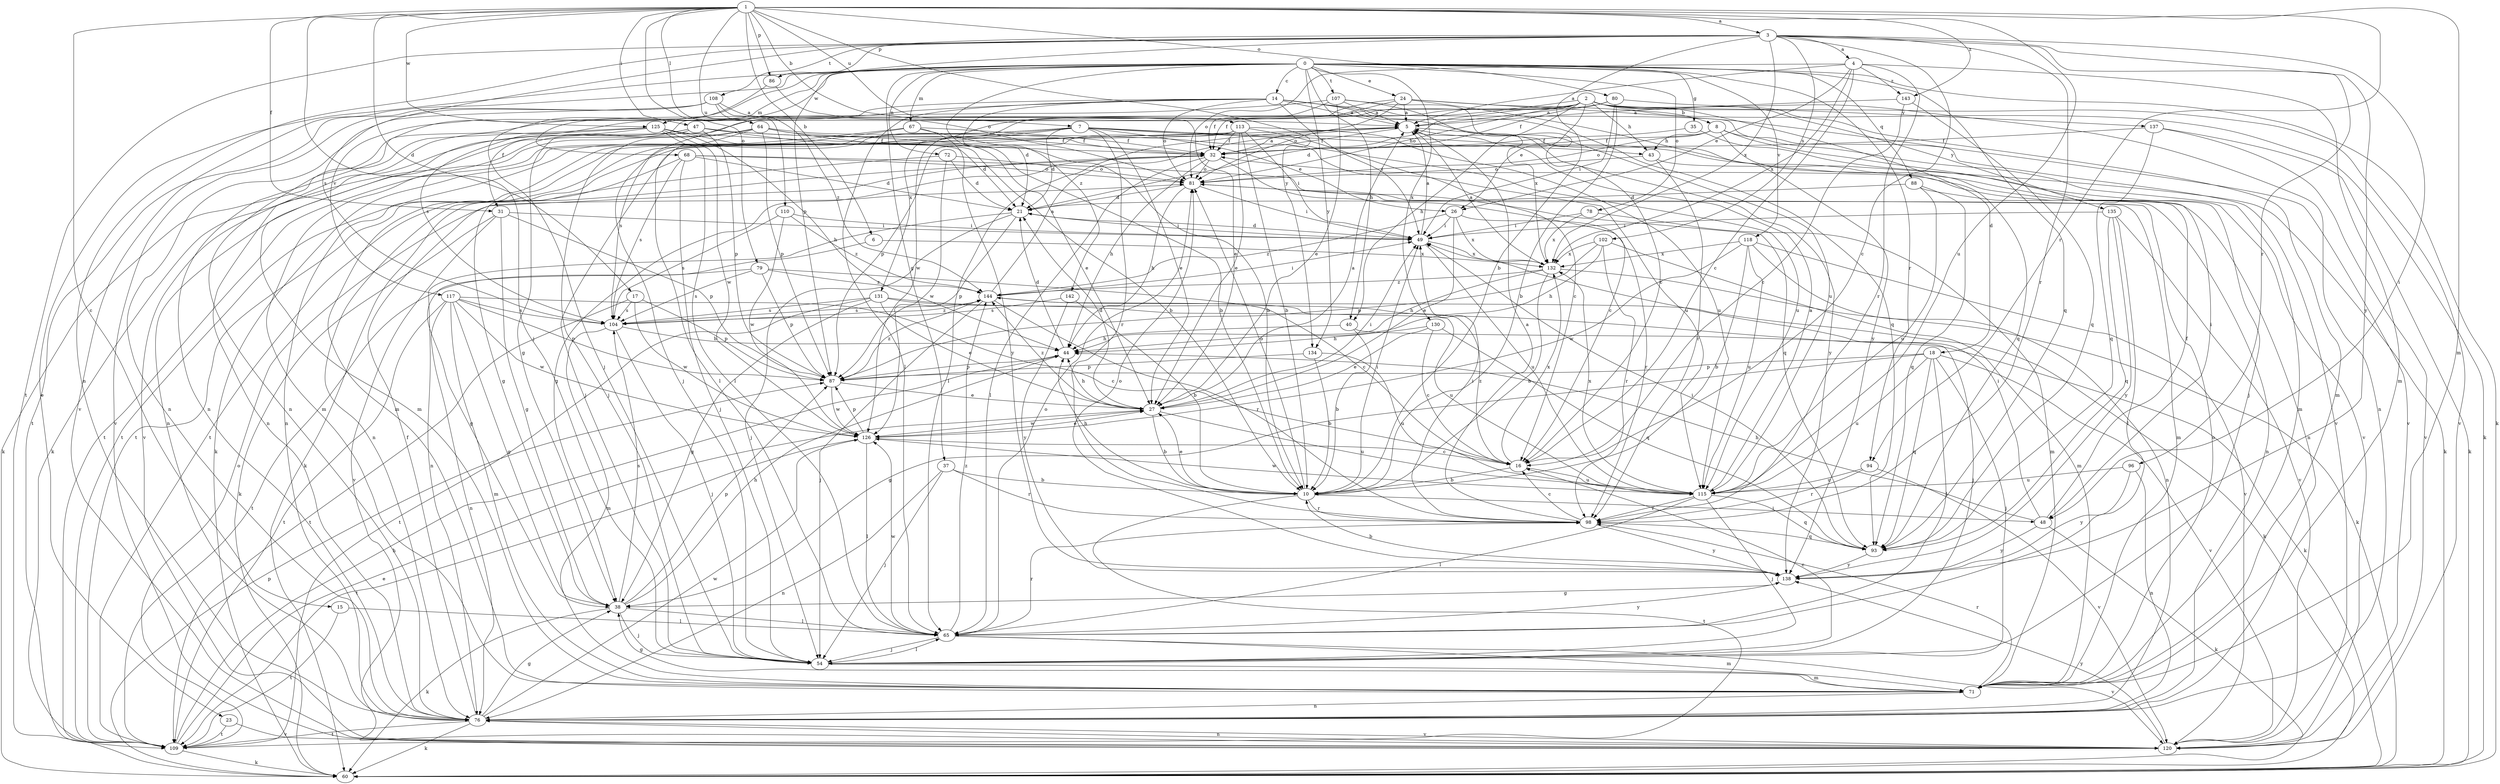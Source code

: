 strict digraph  {
0;
1;
2;
3;
4;
5;
6;
7;
8;
10;
14;
15;
16;
17;
18;
21;
23;
24;
26;
27;
31;
32;
35;
37;
38;
40;
43;
44;
47;
48;
49;
54;
60;
64;
65;
67;
68;
71;
72;
76;
78;
79;
80;
81;
86;
87;
88;
93;
94;
96;
98;
102;
104;
107;
108;
109;
110;
113;
115;
117;
118;
120;
125;
126;
130;
131;
132;
134;
135;
137;
138;
142;
143;
144;
0 -> 14  [label=c];
0 -> 23  [label=e];
0 -> 24  [label=e];
0 -> 35  [label=g];
0 -> 37  [label=g];
0 -> 40  [label=h];
0 -> 60  [label=k];
0 -> 67  [label=m];
0 -> 68  [label=m];
0 -> 72  [label=n];
0 -> 78  [label=o];
0 -> 88  [label=q];
0 -> 93  [label=q];
0 -> 94  [label=r];
0 -> 107  [label=t];
0 -> 117  [label=v];
0 -> 118  [label=v];
0 -> 120  [label=v];
0 -> 125  [label=w];
0 -> 130  [label=x];
0 -> 134  [label=y];
0 -> 142  [label=z];
1 -> 3  [label=a];
1 -> 6  [label=b];
1 -> 7  [label=b];
1 -> 15  [label=c];
1 -> 17  [label=d];
1 -> 31  [label=f];
1 -> 47  [label=i];
1 -> 54  [label=j];
1 -> 64  [label=l];
1 -> 71  [label=m];
1 -> 79  [label=o];
1 -> 80  [label=o];
1 -> 86  [label=p];
1 -> 94  [label=r];
1 -> 110  [label=u];
1 -> 113  [label=u];
1 -> 115  [label=u];
1 -> 125  [label=w];
1 -> 134  [label=y];
1 -> 143  [label=z];
2 -> 8  [label=b];
2 -> 18  [label=d];
2 -> 21  [label=d];
2 -> 26  [label=e];
2 -> 31  [label=f];
2 -> 32  [label=f];
2 -> 40  [label=h];
2 -> 43  [label=h];
2 -> 71  [label=m];
2 -> 81  [label=o];
2 -> 120  [label=v];
2 -> 126  [label=w];
2 -> 131  [label=x];
2 -> 135  [label=y];
2 -> 137  [label=y];
3 -> 4  [label=a];
3 -> 10  [label=b];
3 -> 16  [label=c];
3 -> 48  [label=i];
3 -> 76  [label=n];
3 -> 86  [label=p];
3 -> 87  [label=p];
3 -> 96  [label=r];
3 -> 98  [label=r];
3 -> 102  [label=s];
3 -> 104  [label=s];
3 -> 108  [label=t];
3 -> 109  [label=t];
3 -> 132  [label=x];
3 -> 138  [label=y];
4 -> 5  [label=a];
4 -> 16  [label=c];
4 -> 26  [label=e];
4 -> 71  [label=m];
4 -> 81  [label=o];
4 -> 98  [label=r];
4 -> 132  [label=x];
4 -> 143  [label=z];
5 -> 32  [label=f];
5 -> 60  [label=k];
5 -> 65  [label=l];
5 -> 109  [label=t];
5 -> 138  [label=y];
6 -> 38  [label=g];
6 -> 132  [label=x];
7 -> 21  [label=d];
7 -> 26  [label=e];
7 -> 27  [label=e];
7 -> 43  [label=h];
7 -> 48  [label=i];
7 -> 54  [label=j];
7 -> 76  [label=n];
7 -> 98  [label=r];
7 -> 104  [label=s];
7 -> 109  [label=t];
7 -> 115  [label=u];
8 -> 32  [label=f];
8 -> 43  [label=h];
8 -> 54  [label=j];
8 -> 71  [label=m];
8 -> 81  [label=o];
8 -> 93  [label=q];
10 -> 27  [label=e];
10 -> 44  [label=h];
10 -> 48  [label=i];
10 -> 49  [label=i];
10 -> 81  [label=o];
10 -> 98  [label=r];
10 -> 109  [label=t];
14 -> 5  [label=a];
14 -> 21  [label=d];
14 -> 49  [label=i];
14 -> 54  [label=j];
14 -> 65  [label=l];
14 -> 76  [label=n];
14 -> 81  [label=o];
14 -> 93  [label=q];
14 -> 115  [label=u];
14 -> 120  [label=v];
15 -> 65  [label=l];
15 -> 109  [label=t];
16 -> 10  [label=b];
16 -> 115  [label=u];
16 -> 132  [label=x];
16 -> 144  [label=z];
17 -> 87  [label=p];
17 -> 104  [label=s];
17 -> 109  [label=t];
17 -> 126  [label=w];
18 -> 38  [label=g];
18 -> 54  [label=j];
18 -> 65  [label=l];
18 -> 87  [label=p];
18 -> 93  [label=q];
18 -> 115  [label=u];
18 -> 120  [label=v];
21 -> 49  [label=i];
21 -> 54  [label=j];
21 -> 76  [label=n];
21 -> 87  [label=p];
23 -> 109  [label=t];
23 -> 120  [label=v];
24 -> 5  [label=a];
24 -> 38  [label=g];
24 -> 60  [label=k];
24 -> 81  [label=o];
24 -> 104  [label=s];
24 -> 120  [label=v];
24 -> 138  [label=y];
26 -> 27  [label=e];
26 -> 49  [label=i];
26 -> 98  [label=r];
26 -> 132  [label=x];
26 -> 144  [label=z];
27 -> 5  [label=a];
27 -> 10  [label=b];
27 -> 21  [label=d];
27 -> 44  [label=h];
27 -> 49  [label=i];
27 -> 115  [label=u];
27 -> 126  [label=w];
27 -> 144  [label=z];
31 -> 38  [label=g];
31 -> 49  [label=i];
31 -> 60  [label=k];
31 -> 87  [label=p];
31 -> 120  [label=v];
32 -> 5  [label=a];
32 -> 16  [label=c];
32 -> 38  [label=g];
32 -> 44  [label=h];
32 -> 65  [label=l];
32 -> 76  [label=n];
32 -> 81  [label=o];
35 -> 32  [label=f];
35 -> 120  [label=v];
37 -> 10  [label=b];
37 -> 54  [label=j];
37 -> 76  [label=n];
37 -> 98  [label=r];
38 -> 44  [label=h];
38 -> 54  [label=j];
38 -> 60  [label=k];
38 -> 65  [label=l];
38 -> 87  [label=p];
38 -> 104  [label=s];
40 -> 10  [label=b];
40 -> 44  [label=h];
40 -> 60  [label=k];
43 -> 76  [label=n];
43 -> 81  [label=o];
43 -> 98  [label=r];
44 -> 21  [label=d];
44 -> 87  [label=p];
47 -> 10  [label=b];
47 -> 32  [label=f];
47 -> 71  [label=m];
47 -> 76  [label=n];
47 -> 87  [label=p];
47 -> 115  [label=u];
47 -> 120  [label=v];
48 -> 32  [label=f];
48 -> 44  [label=h];
48 -> 49  [label=i];
48 -> 60  [label=k];
48 -> 138  [label=y];
49 -> 5  [label=a];
49 -> 21  [label=d];
49 -> 115  [label=u];
49 -> 132  [label=x];
54 -> 16  [label=c];
54 -> 65  [label=l];
54 -> 71  [label=m];
60 -> 87  [label=p];
64 -> 10  [label=b];
64 -> 27  [label=e];
64 -> 32  [label=f];
64 -> 54  [label=j];
64 -> 60  [label=k];
64 -> 65  [label=l];
64 -> 87  [label=p];
65 -> 54  [label=j];
65 -> 71  [label=m];
65 -> 81  [label=o];
65 -> 98  [label=r];
65 -> 120  [label=v];
65 -> 126  [label=w];
65 -> 138  [label=y];
65 -> 144  [label=z];
67 -> 10  [label=b];
67 -> 32  [label=f];
67 -> 60  [label=k];
67 -> 109  [label=t];
67 -> 138  [label=y];
68 -> 21  [label=d];
68 -> 38  [label=g];
68 -> 54  [label=j];
68 -> 81  [label=o];
68 -> 93  [label=q];
68 -> 104  [label=s];
71 -> 38  [label=g];
71 -> 76  [label=n];
71 -> 81  [label=o];
71 -> 98  [label=r];
72 -> 21  [label=d];
72 -> 60  [label=k];
72 -> 81  [label=o];
72 -> 126  [label=w];
76 -> 32  [label=f];
76 -> 38  [label=g];
76 -> 60  [label=k];
76 -> 109  [label=t];
76 -> 120  [label=v];
76 -> 126  [label=w];
78 -> 49  [label=i];
78 -> 71  [label=m];
78 -> 132  [label=x];
79 -> 16  [label=c];
79 -> 87  [label=p];
79 -> 104  [label=s];
79 -> 109  [label=t];
79 -> 144  [label=z];
80 -> 5  [label=a];
80 -> 10  [label=b];
80 -> 32  [label=f];
80 -> 49  [label=i];
80 -> 76  [label=n];
81 -> 21  [label=d];
81 -> 44  [label=h];
81 -> 49  [label=i];
81 -> 71  [label=m];
86 -> 54  [label=j];
86 -> 81  [label=o];
87 -> 27  [label=e];
87 -> 126  [label=w];
87 -> 144  [label=z];
88 -> 21  [label=d];
88 -> 76  [label=n];
88 -> 93  [label=q];
88 -> 115  [label=u];
93 -> 49  [label=i];
93 -> 138  [label=y];
94 -> 98  [label=r];
94 -> 115  [label=u];
94 -> 120  [label=v];
96 -> 76  [label=n];
96 -> 115  [label=u];
96 -> 138  [label=y];
98 -> 5  [label=a];
98 -> 16  [label=c];
98 -> 49  [label=i];
98 -> 93  [label=q];
98 -> 138  [label=y];
102 -> 44  [label=h];
102 -> 71  [label=m];
102 -> 87  [label=p];
102 -> 98  [label=r];
102 -> 132  [label=x];
104 -> 44  [label=h];
104 -> 54  [label=j];
104 -> 71  [label=m];
104 -> 144  [label=z];
107 -> 5  [label=a];
107 -> 16  [label=c];
107 -> 27  [label=e];
107 -> 32  [label=f];
107 -> 76  [label=n];
107 -> 132  [label=x];
108 -> 5  [label=a];
108 -> 27  [label=e];
108 -> 76  [label=n];
108 -> 109  [label=t];
108 -> 120  [label=v];
108 -> 144  [label=z];
109 -> 27  [label=e];
109 -> 44  [label=h];
109 -> 60  [label=k];
109 -> 81  [label=o];
110 -> 49  [label=i];
110 -> 104  [label=s];
110 -> 126  [label=w];
110 -> 144  [label=z];
113 -> 10  [label=b];
113 -> 16  [label=c];
113 -> 27  [label=e];
113 -> 32  [label=f];
113 -> 49  [label=i];
113 -> 71  [label=m];
113 -> 87  [label=p];
113 -> 109  [label=t];
113 -> 115  [label=u];
115 -> 5  [label=a];
115 -> 54  [label=j];
115 -> 65  [label=l];
115 -> 93  [label=q];
115 -> 98  [label=r];
115 -> 126  [label=w];
115 -> 132  [label=x];
117 -> 16  [label=c];
117 -> 38  [label=g];
117 -> 71  [label=m];
117 -> 76  [label=n];
117 -> 87  [label=p];
117 -> 104  [label=s];
117 -> 109  [label=t];
117 -> 126  [label=w];
118 -> 10  [label=b];
118 -> 76  [label=n];
118 -> 115  [label=u];
118 -> 120  [label=v];
118 -> 126  [label=w];
118 -> 132  [label=x];
120 -> 76  [label=n];
120 -> 138  [label=y];
125 -> 21  [label=d];
125 -> 32  [label=f];
125 -> 44  [label=h];
125 -> 60  [label=k];
125 -> 65  [label=l];
125 -> 71  [label=m];
125 -> 76  [label=n];
125 -> 126  [label=w];
126 -> 16  [label=c];
126 -> 27  [label=e];
126 -> 65  [label=l];
126 -> 87  [label=p];
126 -> 109  [label=t];
130 -> 16  [label=c];
130 -> 27  [label=e];
130 -> 44  [label=h];
130 -> 93  [label=q];
131 -> 27  [label=e];
131 -> 38  [label=g];
131 -> 54  [label=j];
131 -> 104  [label=s];
131 -> 109  [label=t];
131 -> 115  [label=u];
132 -> 5  [label=a];
132 -> 10  [label=b];
132 -> 44  [label=h];
132 -> 60  [label=k];
132 -> 144  [label=z];
134 -> 10  [label=b];
134 -> 87  [label=p];
134 -> 115  [label=u];
135 -> 49  [label=i];
135 -> 65  [label=l];
135 -> 93  [label=q];
135 -> 120  [label=v];
135 -> 138  [label=y];
137 -> 32  [label=f];
137 -> 60  [label=k];
137 -> 93  [label=q];
137 -> 120  [label=v];
138 -> 10  [label=b];
138 -> 38  [label=g];
138 -> 81  [label=o];
142 -> 10  [label=b];
142 -> 104  [label=s];
142 -> 138  [label=y];
143 -> 5  [label=a];
143 -> 16  [label=c];
143 -> 93  [label=q];
144 -> 5  [label=a];
144 -> 49  [label=i];
144 -> 54  [label=j];
144 -> 60  [label=k];
144 -> 98  [label=r];
144 -> 104  [label=s];
}
